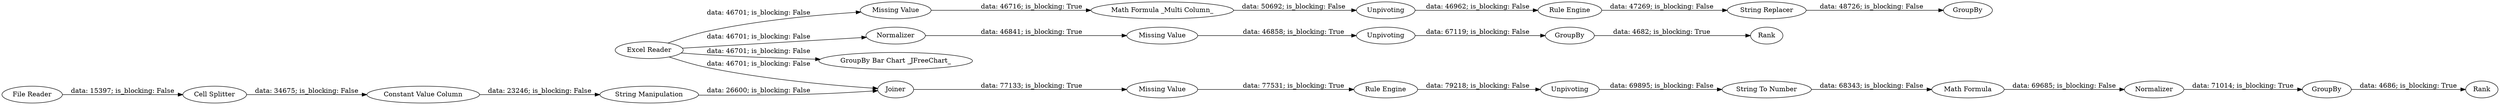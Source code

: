 digraph {
	"-1821573610620795491_6" [label=Normalizer]
	"-1821573610620795491_17" [label="Constant Value Column"]
	"-1821573610620795491_41" [label="Rule Engine"]
	"-1821573610620795491_40" [label=Unpivoting]
	"-1821573610620795491_7" [label="Missing Value"]
	"-1821573610620795491_26" [label=Unpivoting]
	"-1821573610620795491_25" [label="Rule Engine"]
	"-1821573610620795491_18" [label=Joiner]
	"-1821573610620795491_42" [label="String Replacer"]
	"-1821573610620795491_1" [label="Excel Reader"]
	"-1821573610620795491_34" [label=Rank]
	"-1821573610620795491_29" [label=GroupBy]
	"-1821573610620795491_35" [label=Rank]
	"-1821573610620795491_4" [label="GroupBy Bar Chart _JFreeChart_"]
	"-1821573610620795491_11" [label=Unpivoting]
	"-1821573610620795491_19" [label="String Manipulation"]
	"-1821573610620795491_16" [label="Cell Splitter"]
	"-1821573610620795491_38" [label="Missing Value"]
	"-1821573610620795491_37" [label="Math Formula _Multi Column_"]
	"-1821573610620795491_43" [label=GroupBy]
	"-1821573610620795491_28" [label="String To Number"]
	"-1821573610620795491_12" [label=GroupBy]
	"-1821573610620795491_27" [label="Math Formula"]
	"-1821573610620795491_24" [label="Missing Value"]
	"-1821573610620795491_15" [label="File Reader"]
	"-1821573610620795491_30" [label=Normalizer]
	"-1821573610620795491_27" -> "-1821573610620795491_30" [label="data: 69685; is_blocking: False"]
	"-1821573610620795491_26" -> "-1821573610620795491_28" [label="data: 69895; is_blocking: False"]
	"-1821573610620795491_41" -> "-1821573610620795491_42" [label="data: 47269; is_blocking: False"]
	"-1821573610620795491_38" -> "-1821573610620795491_37" [label="data: 46716; is_blocking: True"]
	"-1821573610620795491_1" -> "-1821573610620795491_18" [label="data: 46701; is_blocking: False"]
	"-1821573610620795491_30" -> "-1821573610620795491_29" [label="data: 71014; is_blocking: True"]
	"-1821573610620795491_29" -> "-1821573610620795491_35" [label="data: 4686; is_blocking: True"]
	"-1821573610620795491_1" -> "-1821573610620795491_6" [label="data: 46701; is_blocking: False"]
	"-1821573610620795491_40" -> "-1821573610620795491_41" [label="data: 46962; is_blocking: False"]
	"-1821573610620795491_18" -> "-1821573610620795491_24" [label="data: 77133; is_blocking: True"]
	"-1821573610620795491_1" -> "-1821573610620795491_4" [label="data: 46701; is_blocking: False"]
	"-1821573610620795491_28" -> "-1821573610620795491_27" [label="data: 68343; is_blocking: False"]
	"-1821573610620795491_25" -> "-1821573610620795491_26" [label="data: 79218; is_blocking: False"]
	"-1821573610620795491_12" -> "-1821573610620795491_34" [label="data: 4682; is_blocking: True"]
	"-1821573610620795491_19" -> "-1821573610620795491_18" [label="data: 26600; is_blocking: False"]
	"-1821573610620795491_42" -> "-1821573610620795491_43" [label="data: 48726; is_blocking: False"]
	"-1821573610620795491_16" -> "-1821573610620795491_17" [label="data: 34675; is_blocking: False"]
	"-1821573610620795491_24" -> "-1821573610620795491_25" [label="data: 77531; is_blocking: True"]
	"-1821573610620795491_11" -> "-1821573610620795491_12" [label="data: 67119; is_blocking: False"]
	"-1821573610620795491_15" -> "-1821573610620795491_16" [label="data: 15397; is_blocking: False"]
	"-1821573610620795491_6" -> "-1821573610620795491_7" [label="data: 46841; is_blocking: True"]
	"-1821573610620795491_7" -> "-1821573610620795491_11" [label="data: 46858; is_blocking: True"]
	"-1821573610620795491_17" -> "-1821573610620795491_19" [label="data: 23246; is_blocking: False"]
	"-1821573610620795491_1" -> "-1821573610620795491_38" [label="data: 46701; is_blocking: False"]
	"-1821573610620795491_37" -> "-1821573610620795491_40" [label="data: 50692; is_blocking: False"]
	rankdir=LR
}
